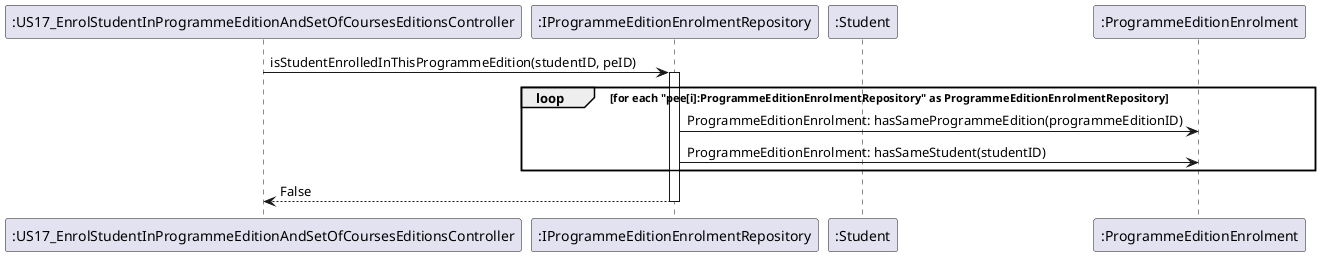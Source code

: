 @startuml
participant ":US17_EnrolStudentInProgrammeEditionAndSetOfCoursesEditionsController" as Controller
participant ":IProgrammeEditionEnrolmentRepository" as ProgrammeEditionEnrolmentRepository
Controller -> ProgrammeEditionEnrolmentRepository : isStudentEnrolledInThisProgrammeEdition(studentID, peID)
activate ProgrammeEditionEnrolmentRepository
participant ":ProgrammeEditionEnrolment" as ProgrammeEditionEnrolment
loop for each "pee[i]:ProgrammeEditionEnrolmentRepository" as ProgrammeEditionEnrolmentRepository
participant ":Student" as Student
ProgrammeEditionEnrolmentRepository -> ProgrammeEditionEnrolment: ProgrammeEditionEnrolment: hasSameProgrammeEdition(programmeEditionID)
ProgrammeEditionEnrolmentRepository -> ProgrammeEditionEnrolment: ProgrammeEditionEnrolment: hasSameStudent(studentID)
participant ":ProgrammeEditionEnrolment" as ProgrammeEditionEnrolment
end
ProgrammeEditionEnrolmentRepository --> Controller : False
deactivate "ProgrammeEditionEnrolmentRepository"
deactivate Controller
@enduml